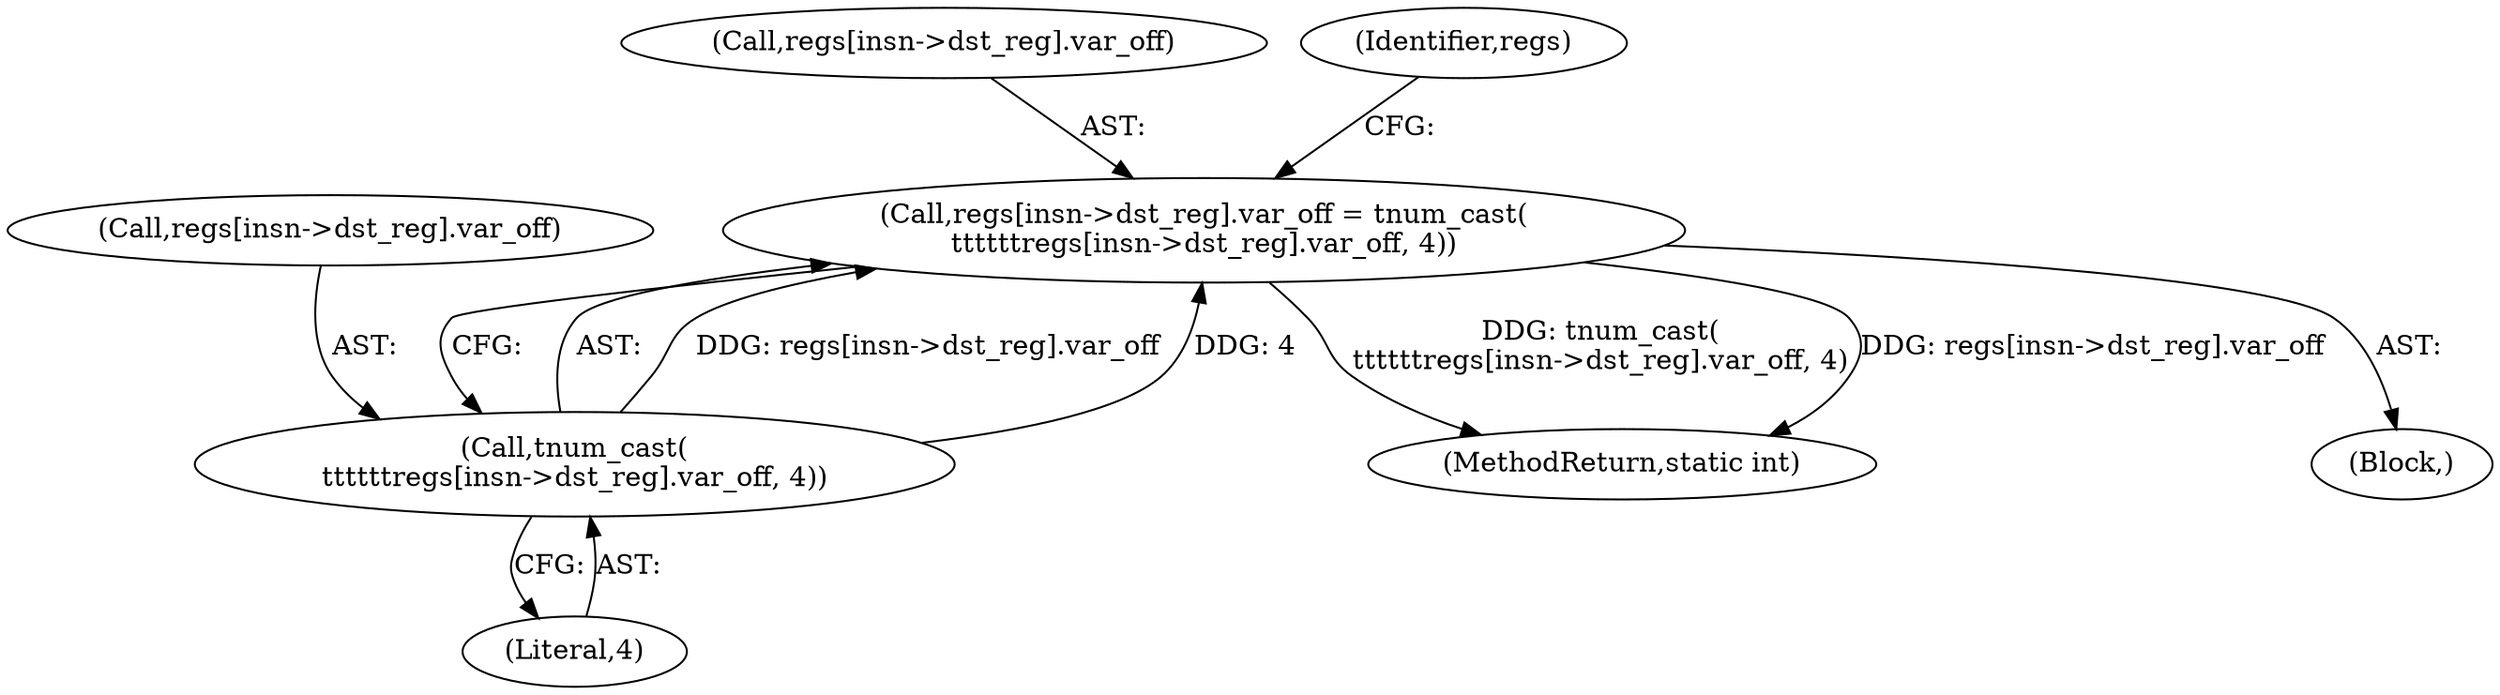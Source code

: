 digraph "0_linux_95a762e2c8c942780948091f8f2a4f32fce1ac6f@array" {
"1000399" [label="(Call,regs[insn->dst_reg].var_off = tnum_cast(\n\t\t\t\t\t\tregs[insn->dst_reg].var_off, 4))"];
"1000407" [label="(Call,tnum_cast(\n\t\t\t\t\t\tregs[insn->dst_reg].var_off, 4))"];
"1000400" [label="(Call,regs[insn->dst_reg].var_off)"];
"1000399" [label="(Call,regs[insn->dst_reg].var_off = tnum_cast(\n\t\t\t\t\t\tregs[insn->dst_reg].var_off, 4))"];
"1000376" [label="(Block,)"];
"1000407" [label="(Call,tnum_cast(\n\t\t\t\t\t\tregs[insn->dst_reg].var_off, 4))"];
"1000651" [label="(MethodReturn,static int)"];
"1000408" [label="(Call,regs[insn->dst_reg].var_off)"];
"1000415" [label="(Literal,4)"];
"1000419" [label="(Identifier,regs)"];
"1000399" -> "1000376"  [label="AST: "];
"1000399" -> "1000407"  [label="CFG: "];
"1000400" -> "1000399"  [label="AST: "];
"1000407" -> "1000399"  [label="AST: "];
"1000419" -> "1000399"  [label="CFG: "];
"1000399" -> "1000651"  [label="DDG: tnum_cast(\n\t\t\t\t\t\tregs[insn->dst_reg].var_off, 4)"];
"1000399" -> "1000651"  [label="DDG: regs[insn->dst_reg].var_off"];
"1000407" -> "1000399"  [label="DDG: regs[insn->dst_reg].var_off"];
"1000407" -> "1000399"  [label="DDG: 4"];
"1000407" -> "1000415"  [label="CFG: "];
"1000408" -> "1000407"  [label="AST: "];
"1000415" -> "1000407"  [label="AST: "];
}
